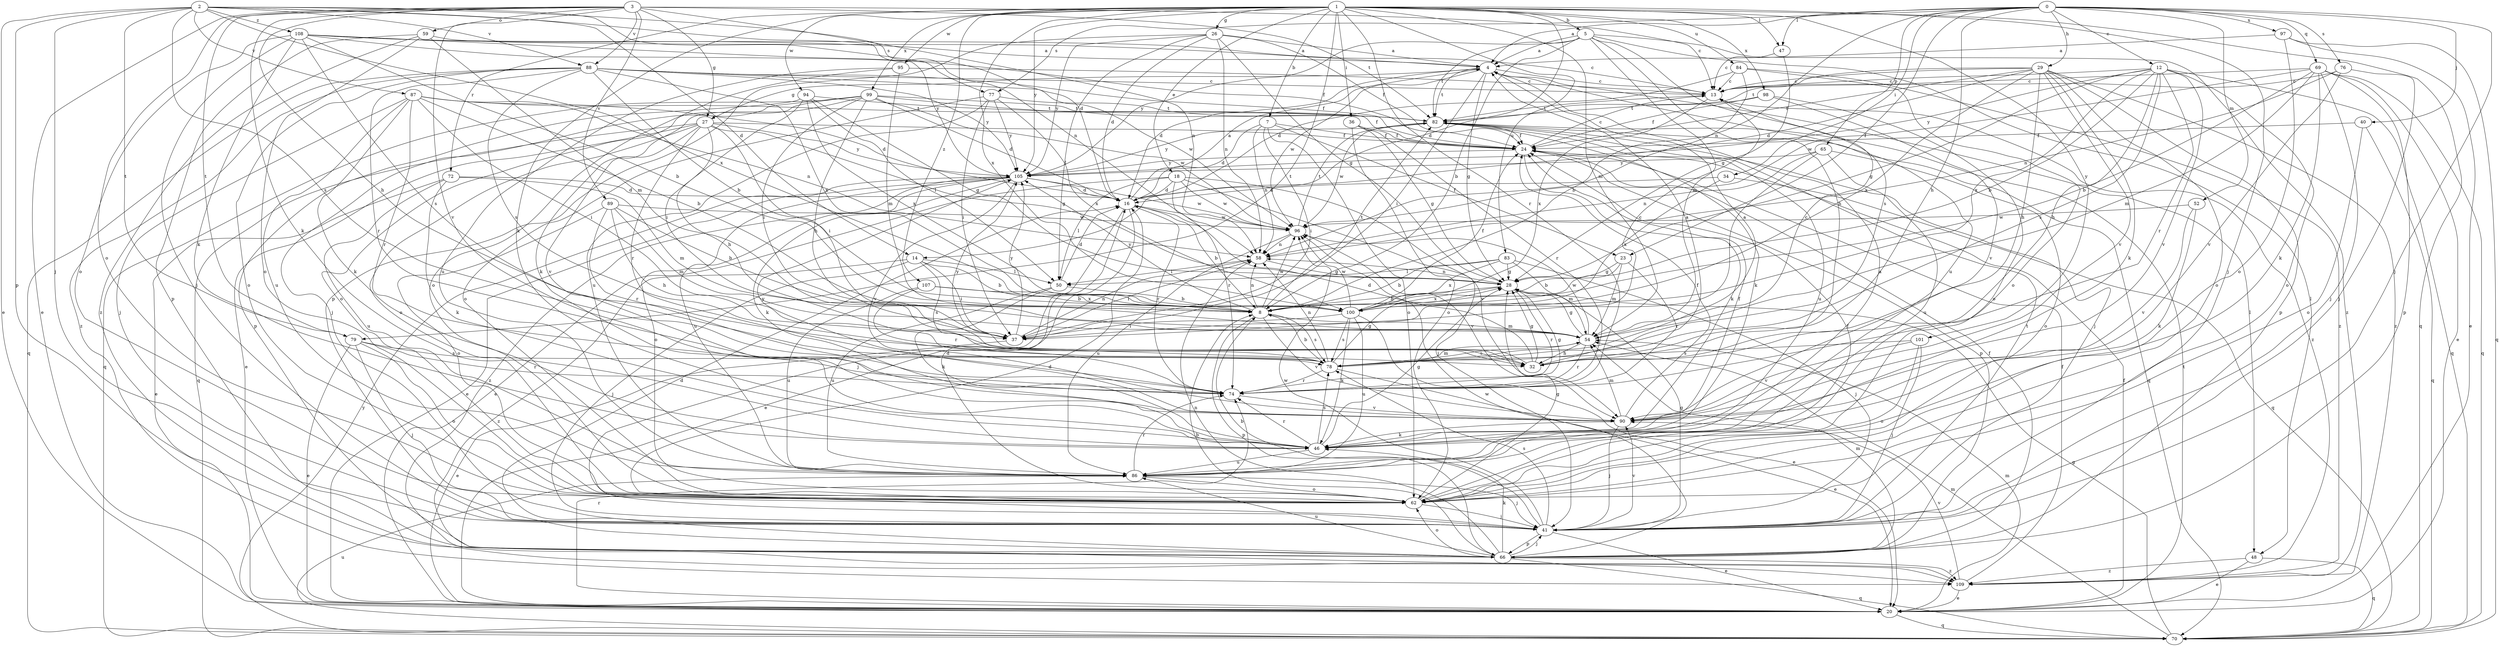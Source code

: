 strict digraph  {
0;
1;
2;
3;
4;
5;
7;
8;
12;
13;
14;
16;
18;
20;
23;
24;
26;
27;
28;
29;
32;
34;
36;
37;
40;
41;
46;
47;
48;
50;
52;
54;
58;
59;
62;
65;
66;
69;
70;
72;
74;
76;
77;
78;
79;
82;
83;
84;
86;
87;
88;
89;
90;
94;
95;
96;
97;
98;
99;
100;
101;
105;
107;
108;
109;
0 -> 4  [label=a];
0 -> 12  [label=c];
0 -> 23  [label=f];
0 -> 29  [label=h];
0 -> 32  [label=h];
0 -> 34  [label=i];
0 -> 40  [label=j];
0 -> 41  [label=j];
0 -> 47  [label=l];
0 -> 52  [label=m];
0 -> 58  [label=n];
0 -> 65  [label=p];
0 -> 69  [label=q];
0 -> 76  [label=s];
0 -> 77  [label=s];
0 -> 97  [label=x];
1 -> 5  [label=b];
1 -> 7  [label=b];
1 -> 14  [label=d];
1 -> 18  [label=e];
1 -> 26  [label=g];
1 -> 36  [label=i];
1 -> 41  [label=j];
1 -> 46  [label=k];
1 -> 47  [label=l];
1 -> 54  [label=m];
1 -> 70  [label=q];
1 -> 72  [label=r];
1 -> 74  [label=r];
1 -> 79  [label=t];
1 -> 83  [label=u];
1 -> 84  [label=u];
1 -> 94  [label=w];
1 -> 95  [label=w];
1 -> 98  [label=x];
1 -> 99  [label=x];
1 -> 100  [label=x];
1 -> 101  [label=y];
1 -> 105  [label=y];
1 -> 107  [label=z];
2 -> 14  [label=d];
2 -> 16  [label=d];
2 -> 20  [label=e];
2 -> 41  [label=j];
2 -> 58  [label=n];
2 -> 66  [label=p];
2 -> 77  [label=s];
2 -> 78  [label=s];
2 -> 79  [label=t];
2 -> 87  [label=v];
2 -> 88  [label=v];
2 -> 100  [label=x];
2 -> 108  [label=z];
3 -> 13  [label=c];
3 -> 20  [label=e];
3 -> 27  [label=g];
3 -> 32  [label=h];
3 -> 46  [label=k];
3 -> 58  [label=n];
3 -> 59  [label=o];
3 -> 62  [label=o];
3 -> 79  [label=t];
3 -> 82  [label=t];
3 -> 88  [label=v];
3 -> 89  [label=v];
3 -> 90  [label=v];
4 -> 13  [label=c];
4 -> 16  [label=d];
4 -> 27  [label=g];
4 -> 28  [label=g];
4 -> 37  [label=i];
4 -> 48  [label=l];
4 -> 82  [label=t];
4 -> 86  [label=u];
4 -> 96  [label=w];
5 -> 4  [label=a];
5 -> 8  [label=b];
5 -> 32  [label=h];
5 -> 48  [label=l];
5 -> 54  [label=m];
5 -> 78  [label=s];
5 -> 82  [label=t];
5 -> 105  [label=y];
5 -> 109  [label=z];
7 -> 16  [label=d];
7 -> 23  [label=f];
7 -> 24  [label=f];
7 -> 37  [label=i];
7 -> 58  [label=n];
7 -> 62  [label=o];
8 -> 54  [label=m];
8 -> 58  [label=n];
8 -> 66  [label=p];
8 -> 78  [label=s];
8 -> 82  [label=t];
8 -> 90  [label=v];
8 -> 96  [label=w];
8 -> 105  [label=y];
12 -> 8  [label=b];
12 -> 13  [label=c];
12 -> 28  [label=g];
12 -> 32  [label=h];
12 -> 62  [label=o];
12 -> 70  [label=q];
12 -> 74  [label=r];
12 -> 78  [label=s];
12 -> 90  [label=v];
12 -> 100  [label=x];
12 -> 105  [label=y];
13 -> 82  [label=t];
13 -> 100  [label=x];
13 -> 109  [label=z];
14 -> 8  [label=b];
14 -> 37  [label=i];
14 -> 41  [label=j];
14 -> 50  [label=l];
14 -> 78  [label=s];
14 -> 109  [label=z];
16 -> 4  [label=a];
16 -> 8  [label=b];
16 -> 20  [label=e];
16 -> 41  [label=j];
16 -> 74  [label=r];
16 -> 96  [label=w];
18 -> 16  [label=d];
18 -> 20  [label=e];
18 -> 41  [label=j];
18 -> 50  [label=l];
18 -> 74  [label=r];
18 -> 90  [label=v];
18 -> 96  [label=w];
20 -> 24  [label=f];
20 -> 54  [label=m];
20 -> 70  [label=q];
20 -> 74  [label=r];
20 -> 82  [label=t];
23 -> 8  [label=b];
23 -> 28  [label=g];
23 -> 54  [label=m];
23 -> 74  [label=r];
24 -> 13  [label=c];
24 -> 46  [label=k];
24 -> 66  [label=p];
24 -> 105  [label=y];
26 -> 4  [label=a];
26 -> 16  [label=d];
26 -> 24  [label=f];
26 -> 28  [label=g];
26 -> 50  [label=l];
26 -> 58  [label=n];
26 -> 66  [label=p];
26 -> 105  [label=y];
27 -> 20  [label=e];
27 -> 24  [label=f];
27 -> 28  [label=g];
27 -> 32  [label=h];
27 -> 37  [label=i];
27 -> 62  [label=o];
27 -> 70  [label=q];
27 -> 74  [label=r];
27 -> 90  [label=v];
27 -> 105  [label=y];
28 -> 8  [label=b];
28 -> 58  [label=n];
28 -> 74  [label=r];
28 -> 100  [label=x];
29 -> 13  [label=c];
29 -> 16  [label=d];
29 -> 24  [label=f];
29 -> 32  [label=h];
29 -> 46  [label=k];
29 -> 62  [label=o];
29 -> 66  [label=p];
29 -> 82  [label=t];
29 -> 90  [label=v];
29 -> 100  [label=x];
29 -> 109  [label=z];
32 -> 4  [label=a];
32 -> 16  [label=d];
32 -> 28  [label=g];
32 -> 105  [label=y];
34 -> 16  [label=d];
34 -> 70  [label=q];
34 -> 100  [label=x];
36 -> 24  [label=f];
36 -> 28  [label=g];
36 -> 62  [label=o];
36 -> 74  [label=r];
37 -> 13  [label=c];
37 -> 20  [label=e];
37 -> 58  [label=n];
37 -> 105  [label=y];
40 -> 24  [label=f];
40 -> 62  [label=o];
40 -> 70  [label=q];
41 -> 8  [label=b];
41 -> 16  [label=d];
41 -> 20  [label=e];
41 -> 28  [label=g];
41 -> 66  [label=p];
41 -> 78  [label=s];
41 -> 82  [label=t];
41 -> 90  [label=v];
41 -> 96  [label=w];
46 -> 24  [label=f];
46 -> 28  [label=g];
46 -> 74  [label=r];
46 -> 78  [label=s];
46 -> 86  [label=u];
47 -> 13  [label=c];
47 -> 28  [label=g];
48 -> 20  [label=e];
48 -> 70  [label=q];
48 -> 109  [label=z];
50 -> 8  [label=b];
50 -> 16  [label=d];
50 -> 46  [label=k];
50 -> 86  [label=u];
52 -> 46  [label=k];
52 -> 90  [label=v];
52 -> 96  [label=w];
54 -> 13  [label=c];
54 -> 28  [label=g];
54 -> 32  [label=h];
54 -> 74  [label=r];
54 -> 78  [label=s];
54 -> 96  [label=w];
58 -> 28  [label=g];
58 -> 37  [label=i];
58 -> 50  [label=l];
59 -> 4  [label=a];
59 -> 54  [label=m];
59 -> 62  [label=o];
59 -> 66  [label=p];
59 -> 109  [label=z];
62 -> 16  [label=d];
62 -> 24  [label=f];
62 -> 28  [label=g];
62 -> 41  [label=j];
65 -> 37  [label=i];
65 -> 58  [label=n];
65 -> 62  [label=o];
65 -> 86  [label=u];
65 -> 105  [label=y];
66 -> 8  [label=b];
66 -> 16  [label=d];
66 -> 24  [label=f];
66 -> 41  [label=j];
66 -> 46  [label=k];
66 -> 54  [label=m];
66 -> 58  [label=n];
66 -> 62  [label=o];
66 -> 70  [label=q];
66 -> 86  [label=u];
66 -> 96  [label=w];
66 -> 109  [label=z];
69 -> 8  [label=b];
69 -> 13  [label=c];
69 -> 20  [label=e];
69 -> 41  [label=j];
69 -> 46  [label=k];
69 -> 54  [label=m];
69 -> 66  [label=p];
69 -> 70  [label=q];
69 -> 96  [label=w];
70 -> 28  [label=g];
70 -> 54  [label=m];
70 -> 86  [label=u];
70 -> 105  [label=y];
72 -> 16  [label=d];
72 -> 20  [label=e];
72 -> 46  [label=k];
72 -> 54  [label=m];
72 -> 86  [label=u];
74 -> 28  [label=g];
74 -> 90  [label=v];
76 -> 13  [label=c];
76 -> 41  [label=j];
76 -> 58  [label=n];
76 -> 90  [label=v];
77 -> 37  [label=i];
77 -> 62  [label=o];
77 -> 82  [label=t];
77 -> 86  [label=u];
77 -> 100  [label=x];
77 -> 105  [label=y];
78 -> 4  [label=a];
78 -> 8  [label=b];
78 -> 20  [label=e];
78 -> 28  [label=g];
78 -> 54  [label=m];
78 -> 58  [label=n];
78 -> 74  [label=r];
79 -> 20  [label=e];
79 -> 41  [label=j];
79 -> 62  [label=o];
79 -> 74  [label=r];
79 -> 78  [label=s];
82 -> 24  [label=f];
82 -> 41  [label=j];
82 -> 46  [label=k];
82 -> 70  [label=q];
82 -> 86  [label=u];
82 -> 96  [label=w];
82 -> 105  [label=y];
83 -> 8  [label=b];
83 -> 28  [label=g];
83 -> 41  [label=j];
83 -> 50  [label=l];
83 -> 54  [label=m];
83 -> 100  [label=x];
84 -> 8  [label=b];
84 -> 13  [label=c];
84 -> 16  [label=d];
84 -> 62  [label=o];
84 -> 109  [label=z];
86 -> 4  [label=a];
86 -> 41  [label=j];
86 -> 62  [label=o];
86 -> 74  [label=r];
87 -> 8  [label=b];
87 -> 16  [label=d];
87 -> 37  [label=i];
87 -> 41  [label=j];
87 -> 46  [label=k];
87 -> 58  [label=n];
87 -> 74  [label=r];
87 -> 82  [label=t];
87 -> 86  [label=u];
88 -> 8  [label=b];
88 -> 13  [label=c];
88 -> 24  [label=f];
88 -> 62  [label=o];
88 -> 70  [label=q];
88 -> 74  [label=r];
88 -> 78  [label=s];
88 -> 96  [label=w];
88 -> 100  [label=x];
88 -> 105  [label=y];
88 -> 109  [label=z];
89 -> 8  [label=b];
89 -> 32  [label=h];
89 -> 54  [label=m];
89 -> 62  [label=o];
89 -> 74  [label=r];
89 -> 96  [label=w];
90 -> 24  [label=f];
90 -> 41  [label=j];
90 -> 46  [label=k];
90 -> 54  [label=m];
90 -> 105  [label=y];
94 -> 28  [label=g];
94 -> 37  [label=i];
94 -> 50  [label=l];
94 -> 66  [label=p];
94 -> 82  [label=t];
94 -> 100  [label=x];
95 -> 13  [label=c];
95 -> 54  [label=m];
95 -> 62  [label=o];
95 -> 86  [label=u];
96 -> 58  [label=n];
96 -> 82  [label=t];
96 -> 86  [label=u];
96 -> 90  [label=v];
97 -> 4  [label=a];
97 -> 20  [label=e];
97 -> 62  [label=o];
97 -> 70  [label=q];
98 -> 24  [label=f];
98 -> 62  [label=o];
98 -> 82  [label=t];
98 -> 90  [label=v];
99 -> 16  [label=d];
99 -> 24  [label=f];
99 -> 32  [label=h];
99 -> 37  [label=i];
99 -> 41  [label=j];
99 -> 46  [label=k];
99 -> 62  [label=o];
99 -> 70  [label=q];
99 -> 82  [label=t];
99 -> 96  [label=w];
100 -> 20  [label=e];
100 -> 24  [label=f];
100 -> 37  [label=i];
100 -> 46  [label=k];
100 -> 78  [label=s];
100 -> 86  [label=u];
100 -> 96  [label=w];
101 -> 41  [label=j];
101 -> 62  [label=o];
101 -> 78  [label=s];
101 -> 90  [label=v];
105 -> 16  [label=d];
105 -> 20  [label=e];
105 -> 46  [label=k];
105 -> 62  [label=o];
105 -> 86  [label=u];
105 -> 90  [label=v];
105 -> 96  [label=w];
105 -> 109  [label=z];
107 -> 8  [label=b];
107 -> 74  [label=r];
107 -> 86  [label=u];
107 -> 100  [label=x];
108 -> 4  [label=a];
108 -> 8  [label=b];
108 -> 13  [label=c];
108 -> 24  [label=f];
108 -> 41  [label=j];
108 -> 46  [label=k];
108 -> 62  [label=o];
108 -> 78  [label=s];
108 -> 105  [label=y];
109 -> 20  [label=e];
109 -> 24  [label=f];
109 -> 90  [label=v];
}
